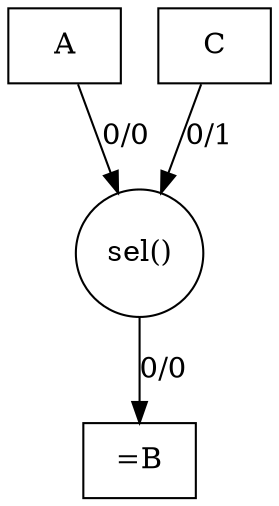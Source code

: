 digraph SELECT{
	rankdir=TD;
	size="32,20"
	
	A [label="A", shape=box]
	
	C [label="C", shape=box];
	
	S [label="sel()", shape=circle];
	
	B [label="=B", shape=box];
	
	
	A -> S [label="0/0"]
	C -> S [label="0/1"]
	S -> B [label="0/0"]

}
